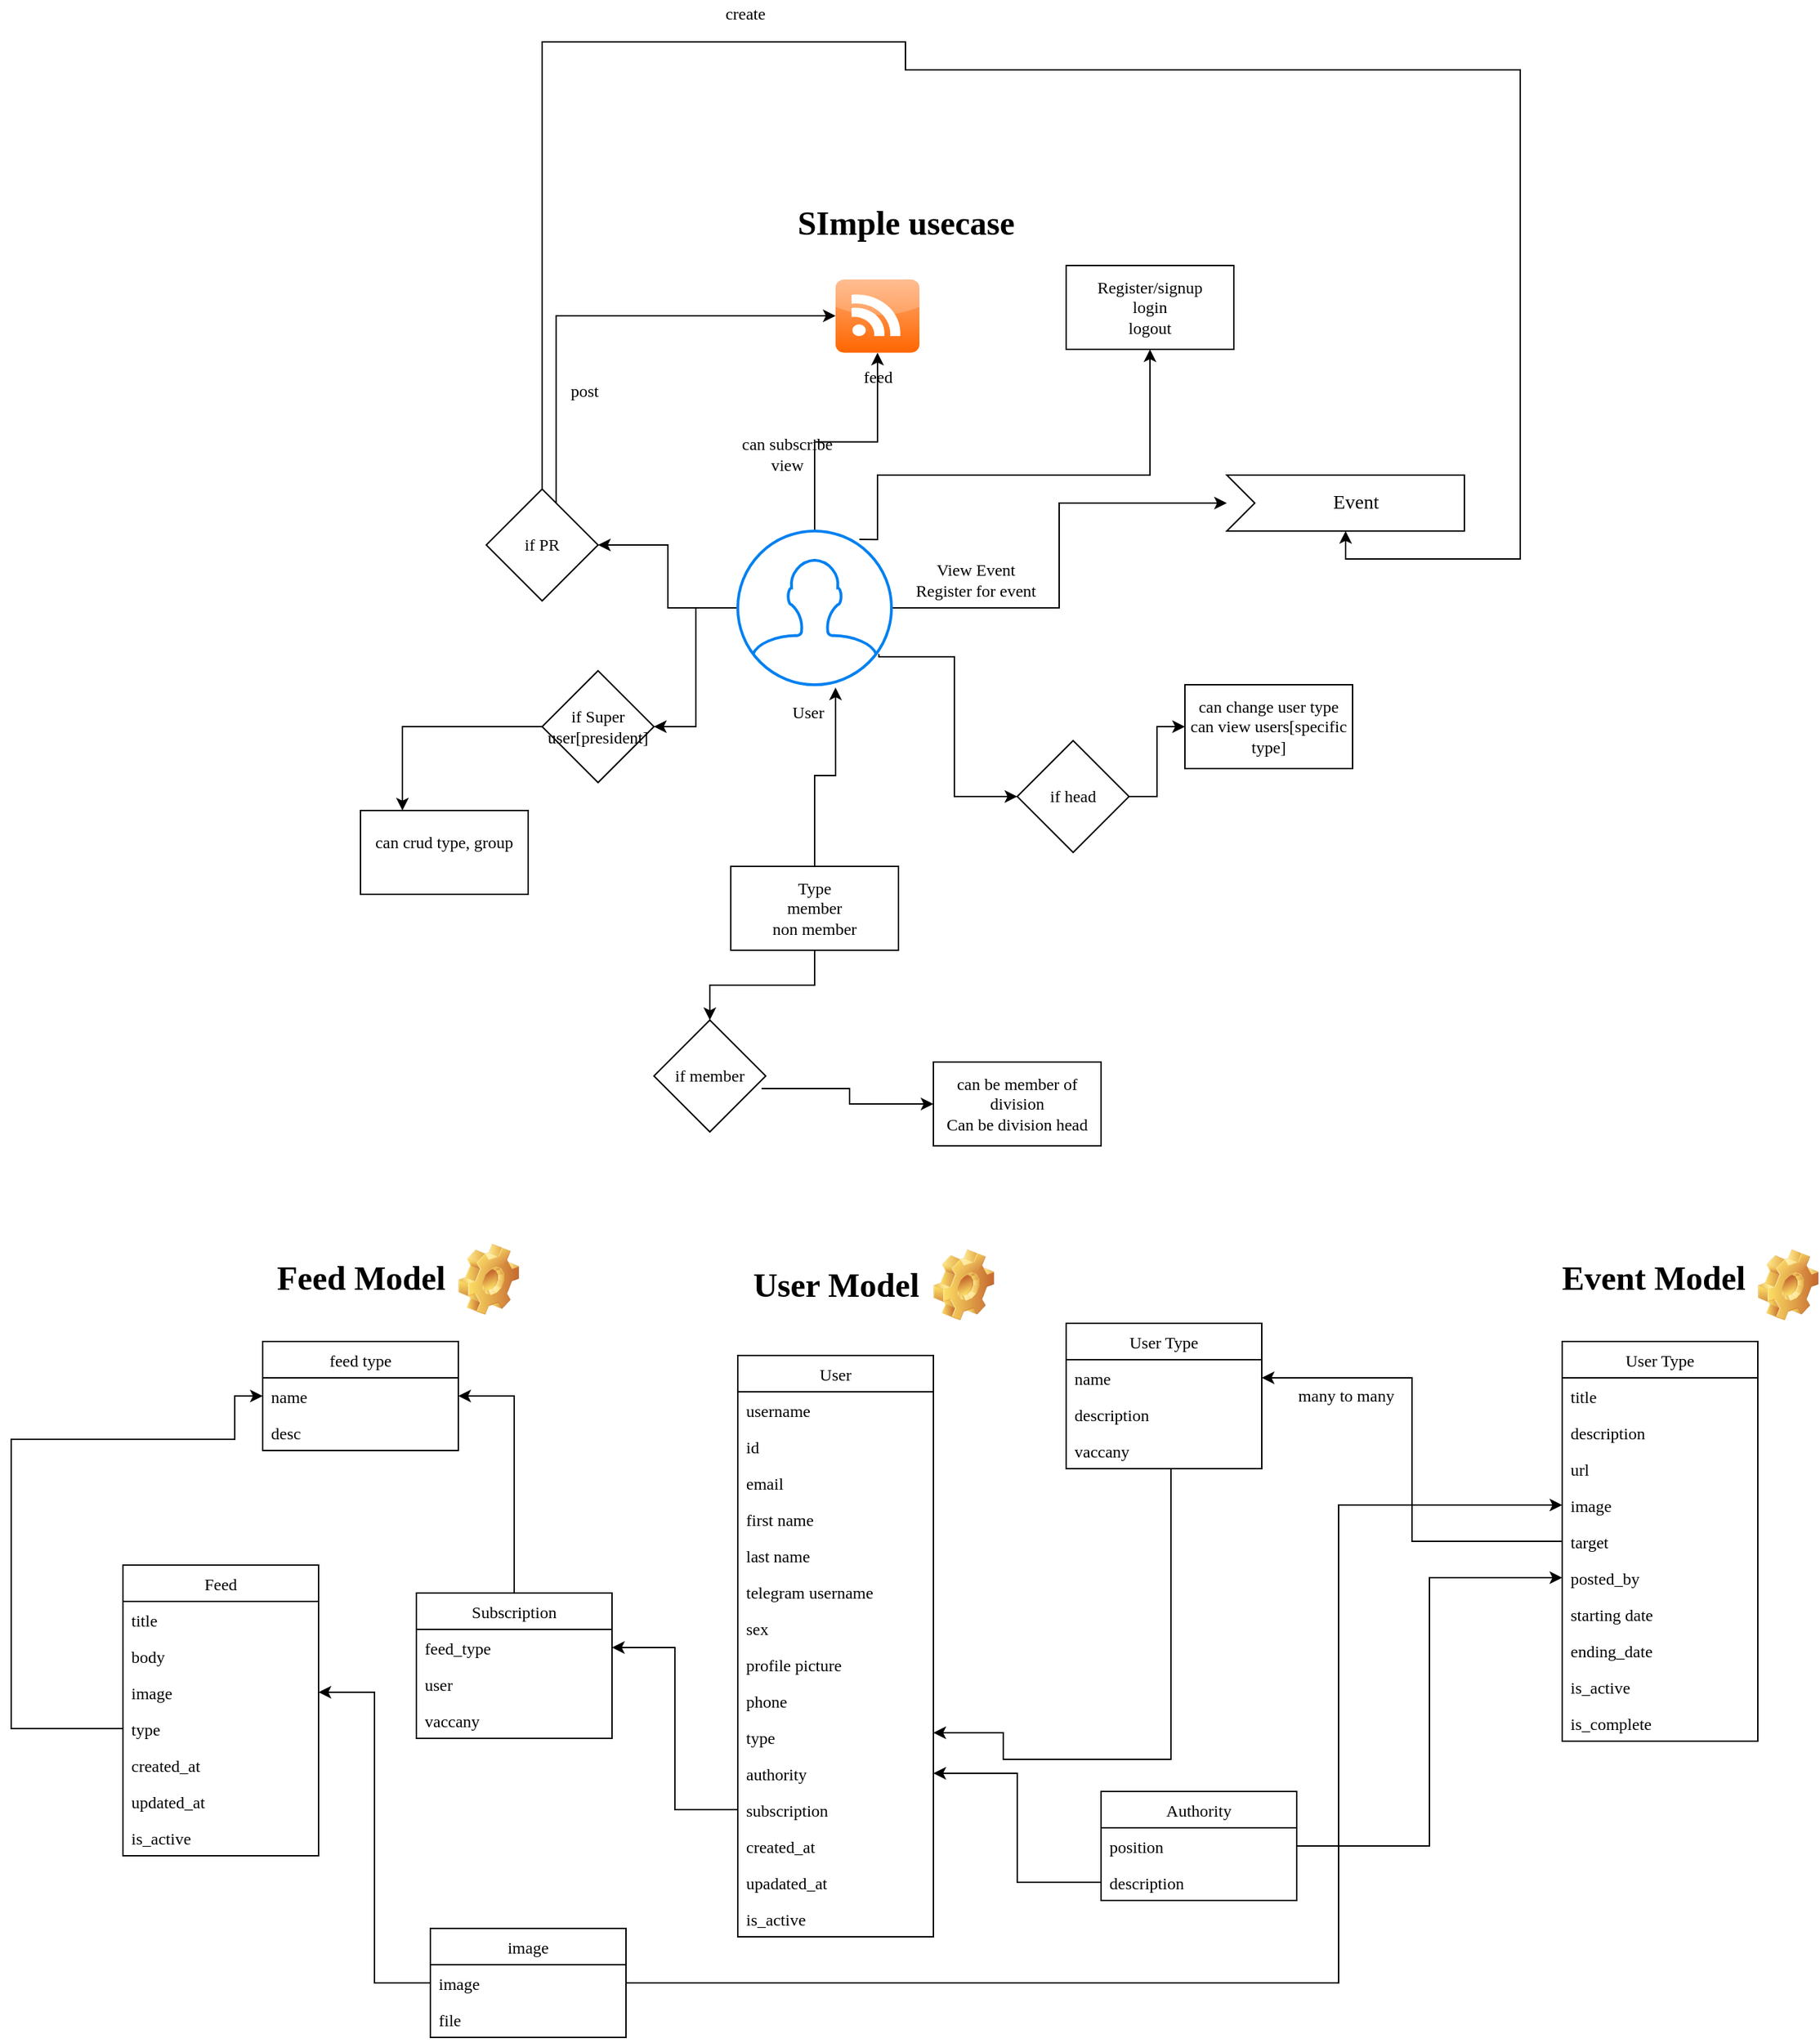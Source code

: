 <mxfile version="17.4.5" type="github">
  <diagram id="37qSxwbqytXXUZYhsqKF" name="Page-1">
    <mxGraphModel dx="1952" dy="1700" grid="1" gridSize="10" guides="1" tooltips="1" connect="1" arrows="1" fold="1" page="1" pageScale="1" pageWidth="850" pageHeight="1100" math="0" shadow="0">
      <root>
        <mxCell id="0" />
        <mxCell id="1" parent="0" />
        <mxCell id="gJkIxgqZncVY2Rm4iKjj-6" style="edgeStyle=orthogonalEdgeStyle;rounded=0;orthogonalLoop=1;jettySize=auto;html=1;fontFamily=Comic Sans MS;" edge="1" parent="1" source="gJkIxgqZncVY2Rm4iKjj-1" target="gJkIxgqZncVY2Rm4iKjj-5">
          <mxGeometry relative="1" as="geometry" />
        </mxCell>
        <mxCell id="gJkIxgqZncVY2Rm4iKjj-19" style="edgeStyle=orthogonalEdgeStyle;rounded=0;orthogonalLoop=1;jettySize=auto;html=1;fontFamily=Comic Sans MS;" edge="1" parent="1" source="gJkIxgqZncVY2Rm4iKjj-1" target="gJkIxgqZncVY2Rm4iKjj-17">
          <mxGeometry relative="1" as="geometry" />
        </mxCell>
        <mxCell id="gJkIxgqZncVY2Rm4iKjj-21" style="edgeStyle=orthogonalEdgeStyle;rounded=0;orthogonalLoop=1;jettySize=auto;html=1;fontFamily=Comic Sans MS;" edge="1" parent="1" source="gJkIxgqZncVY2Rm4iKjj-1" target="gJkIxgqZncVY2Rm4iKjj-22">
          <mxGeometry relative="1" as="geometry">
            <mxPoint x="80" y="140" as="targetPoint" />
          </mxGeometry>
        </mxCell>
        <mxCell id="gJkIxgqZncVY2Rm4iKjj-31" style="edgeStyle=orthogonalEdgeStyle;rounded=0;orthogonalLoop=1;jettySize=auto;html=1;exitX=0.791;exitY=0.055;exitDx=0;exitDy=0;exitPerimeter=0;fontFamily=Comic Sans MS;" edge="1" parent="1" source="gJkIxgqZncVY2Rm4iKjj-1" target="gJkIxgqZncVY2Rm4iKjj-30">
          <mxGeometry relative="1" as="geometry">
            <Array as="points">
              <mxPoint x="230" y="106" />
              <mxPoint x="230" y="60" />
              <mxPoint x="425" y="60" />
            </Array>
          </mxGeometry>
        </mxCell>
        <mxCell id="gJkIxgqZncVY2Rm4iKjj-34" style="edgeStyle=orthogonalEdgeStyle;rounded=0;orthogonalLoop=1;jettySize=auto;html=1;entryX=0;entryY=0.5;entryDx=0;entryDy=0;exitX=0.918;exitY=0.8;exitDx=0;exitDy=0;exitPerimeter=0;fontFamily=Comic Sans MS;" edge="1" parent="1" source="gJkIxgqZncVY2Rm4iKjj-1" target="gJkIxgqZncVY2Rm4iKjj-32">
          <mxGeometry relative="1" as="geometry">
            <Array as="points">
              <mxPoint x="231" y="190" />
              <mxPoint x="285" y="190" />
              <mxPoint x="285" y="290" />
            </Array>
          </mxGeometry>
        </mxCell>
        <mxCell id="gJkIxgqZncVY2Rm4iKjj-38" style="edgeStyle=orthogonalEdgeStyle;rounded=0;orthogonalLoop=1;jettySize=auto;html=1;entryX=1;entryY=0.5;entryDx=0;entryDy=0;fontFamily=Comic Sans MS;" edge="1" parent="1" source="gJkIxgqZncVY2Rm4iKjj-1" target="gJkIxgqZncVY2Rm4iKjj-37">
          <mxGeometry relative="1" as="geometry" />
        </mxCell>
        <mxCell id="gJkIxgqZncVY2Rm4iKjj-1" value="" style="html=1;verticalLabelPosition=bottom;align=center;labelBackgroundColor=#ffffff;verticalAlign=top;strokeWidth=2;strokeColor=#0080F0;shadow=0;dashed=0;shape=mxgraph.ios7.icons.user;fontFamily=Comic Sans MS;" vertex="1" parent="1">
          <mxGeometry x="130" y="100" width="110" height="110" as="geometry" />
        </mxCell>
        <mxCell id="gJkIxgqZncVY2Rm4iKjj-2" value="User" style="text;html=1;align=center;verticalAlign=middle;resizable=0;points=[];autosize=1;strokeColor=none;fillColor=none;fontFamily=Comic Sans MS;" vertex="1" parent="1">
          <mxGeometry x="160" y="220" width="40" height="20" as="geometry" />
        </mxCell>
        <mxCell id="gJkIxgqZncVY2Rm4iKjj-8" style="edgeStyle=orthogonalEdgeStyle;rounded=0;orthogonalLoop=1;jettySize=auto;html=1;entryX=0.636;entryY=1.018;entryDx=0;entryDy=0;entryPerimeter=0;fontFamily=Comic Sans MS;" edge="1" parent="1" source="gJkIxgqZncVY2Rm4iKjj-4" target="gJkIxgqZncVY2Rm4iKjj-1">
          <mxGeometry relative="1" as="geometry" />
        </mxCell>
        <mxCell id="gJkIxgqZncVY2Rm4iKjj-10" style="edgeStyle=orthogonalEdgeStyle;rounded=0;orthogonalLoop=1;jettySize=auto;html=1;fontFamily=Comic Sans MS;" edge="1" parent="1" source="gJkIxgqZncVY2Rm4iKjj-4" target="gJkIxgqZncVY2Rm4iKjj-9">
          <mxGeometry relative="1" as="geometry" />
        </mxCell>
        <mxCell id="gJkIxgqZncVY2Rm4iKjj-4" value="&lt;div&gt;Type&lt;/div&gt;&lt;div&gt;member&lt;/div&gt;&lt;div&gt;non member&lt;br&gt;&lt;/div&gt;" style="rounded=0;whiteSpace=wrap;html=1;fontFamily=Comic Sans MS;" vertex="1" parent="1">
          <mxGeometry x="125" y="340" width="120" height="60" as="geometry" />
        </mxCell>
        <mxCell id="gJkIxgqZncVY2Rm4iKjj-5" value="Event" style="html=1;shape=mxgraph.infographic.ribbonSimple;notch1=20;notch2=0;align=center;verticalAlign=middle;fontSize=14;fontStyle=0;fillColor=#FFFFFF;flipH=0;spacingRight=0;spacingLeft=14;fontFamily=Comic Sans MS;" vertex="1" parent="1">
          <mxGeometry x="480" y="60" width="170" height="40" as="geometry" />
        </mxCell>
        <mxCell id="gJkIxgqZncVY2Rm4iKjj-15" style="edgeStyle=orthogonalEdgeStyle;rounded=0;orthogonalLoop=1;jettySize=auto;html=1;exitX=0.963;exitY=0.613;exitDx=0;exitDy=0;exitPerimeter=0;fontFamily=Comic Sans MS;" edge="1" parent="1" source="gJkIxgqZncVY2Rm4iKjj-9" target="gJkIxgqZncVY2Rm4iKjj-13">
          <mxGeometry relative="1" as="geometry">
            <mxPoint x="260" y="490" as="sourcePoint" />
          </mxGeometry>
        </mxCell>
        <mxCell id="gJkIxgqZncVY2Rm4iKjj-9" value="if member" style="rhombus;whiteSpace=wrap;html=1;fontFamily=Comic Sans MS;" vertex="1" parent="1">
          <mxGeometry x="70" y="450" width="80" height="80" as="geometry" />
        </mxCell>
        <mxCell id="gJkIxgqZncVY2Rm4iKjj-13" value="&lt;div&gt;can be member of division&lt;/div&gt;&lt;div&gt;Can be division head&lt;br&gt;&lt;/div&gt;" style="rounded=0;whiteSpace=wrap;html=1;fontFamily=Comic Sans MS;" vertex="1" parent="1">
          <mxGeometry x="270" y="480" width="120" height="60" as="geometry" />
        </mxCell>
        <mxCell id="gJkIxgqZncVY2Rm4iKjj-14" value="&lt;div&gt;View Event&lt;/div&gt;&lt;div&gt;Register for event&lt;br&gt;&lt;/div&gt;" style="text;html=1;align=center;verticalAlign=middle;resizable=0;points=[];autosize=1;strokeColor=none;fillColor=none;fontFamily=Comic Sans MS;" vertex="1" parent="1">
          <mxGeometry x="240" y="120" width="120" height="30" as="geometry" />
        </mxCell>
        <mxCell id="gJkIxgqZncVY2Rm4iKjj-17" value="" style="dashed=0;outlineConnect=0;html=1;align=center;labelPosition=center;verticalLabelPosition=bottom;verticalAlign=top;shape=mxgraph.webicons.feed;fillColor=#FFAC75;gradientColor=#FF6600;fontFamily=Comic Sans MS;" vertex="1" parent="1">
          <mxGeometry x="200" y="-80" width="60" height="52.4" as="geometry" />
        </mxCell>
        <mxCell id="gJkIxgqZncVY2Rm4iKjj-18" value="feed" style="text;html=1;align=center;verticalAlign=middle;resizable=0;points=[];autosize=1;strokeColor=none;fillColor=none;fontFamily=Comic Sans MS;" vertex="1" parent="1">
          <mxGeometry x="210" y="-20" width="40" height="20" as="geometry" />
        </mxCell>
        <mxCell id="gJkIxgqZncVY2Rm4iKjj-20" value="&lt;div&gt;can subscribe&lt;/div&gt;&lt;div&gt;view&lt;br&gt;&lt;/div&gt;" style="text;html=1;align=center;verticalAlign=middle;resizable=0;points=[];autosize=1;strokeColor=none;fillColor=none;rotation=0;fontFamily=Comic Sans MS;" vertex="1" parent="1">
          <mxGeometry x="120" y="30" width="90" height="30" as="geometry" />
        </mxCell>
        <mxCell id="gJkIxgqZncVY2Rm4iKjj-23" style="edgeStyle=orthogonalEdgeStyle;rounded=0;orthogonalLoop=1;jettySize=auto;html=1;fontFamily=Comic Sans MS;" edge="1" parent="1" source="gJkIxgqZncVY2Rm4iKjj-22" target="gJkIxgqZncVY2Rm4iKjj-17">
          <mxGeometry relative="1" as="geometry">
            <Array as="points">
              <mxPoint y="-54" />
            </Array>
          </mxGeometry>
        </mxCell>
        <mxCell id="gJkIxgqZncVY2Rm4iKjj-141" style="edgeStyle=orthogonalEdgeStyle;rounded=0;orthogonalLoop=1;jettySize=auto;html=1;entryX=0;entryY=0;entryDx=85;entryDy=40;entryPerimeter=0;fontFamily=Comic Sans MS;" edge="1" parent="1" source="gJkIxgqZncVY2Rm4iKjj-22" target="gJkIxgqZncVY2Rm4iKjj-5">
          <mxGeometry relative="1" as="geometry">
            <Array as="points">
              <mxPoint x="-10" y="-250" />
              <mxPoint x="250" y="-250" />
              <mxPoint x="250" y="-230" />
              <mxPoint x="690" y="-230" />
              <mxPoint x="690" y="120" />
              <mxPoint x="565" y="120" />
            </Array>
          </mxGeometry>
        </mxCell>
        <mxCell id="gJkIxgqZncVY2Rm4iKjj-22" value="if PR" style="rhombus;whiteSpace=wrap;html=1;fontFamily=Comic Sans MS;" vertex="1" parent="1">
          <mxGeometry x="-50" y="70" width="80" height="80" as="geometry" />
        </mxCell>
        <mxCell id="gJkIxgqZncVY2Rm4iKjj-24" value="post " style="text;html=1;align=center;verticalAlign=middle;resizable=0;points=[];autosize=1;strokeColor=none;fillColor=none;fontFamily=Comic Sans MS;" vertex="1" parent="1">
          <mxGeometry y="-10" width="40" height="20" as="geometry" />
        </mxCell>
        <mxCell id="gJkIxgqZncVY2Rm4iKjj-25" value="&lt;h1&gt;&lt;font&gt;SImple usecase&lt;/font&gt;&lt;/h1&gt;" style="text;html=1;align=center;verticalAlign=middle;resizable=0;points=[];autosize=1;strokeColor=none;fillColor=none;fontFamily=Comic Sans MS;" vertex="1" parent="1">
          <mxGeometry x="150" y="-145" width="200" height="50" as="geometry" />
        </mxCell>
        <mxCell id="gJkIxgqZncVY2Rm4iKjj-30" value="&lt;div&gt;Register/signup&lt;/div&gt;&lt;div&gt;login &lt;br&gt;&lt;/div&gt;&lt;div&gt;logout&lt;br&gt;&lt;/div&gt;" style="rounded=0;whiteSpace=wrap;html=1;fontFamily=Comic Sans MS;" vertex="1" parent="1">
          <mxGeometry x="365" y="-90" width="120" height="60" as="geometry" />
        </mxCell>
        <mxCell id="gJkIxgqZncVY2Rm4iKjj-36" style="edgeStyle=orthogonalEdgeStyle;rounded=0;orthogonalLoop=1;jettySize=auto;html=1;entryX=0;entryY=0.5;entryDx=0;entryDy=0;fontFamily=Comic Sans MS;" edge="1" parent="1" source="gJkIxgqZncVY2Rm4iKjj-32" target="gJkIxgqZncVY2Rm4iKjj-35">
          <mxGeometry relative="1" as="geometry" />
        </mxCell>
        <mxCell id="gJkIxgqZncVY2Rm4iKjj-32" value="if head" style="rhombus;whiteSpace=wrap;html=1;fontFamily=Comic Sans MS;" vertex="1" parent="1">
          <mxGeometry x="330" y="250" width="80" height="80" as="geometry" />
        </mxCell>
        <mxCell id="gJkIxgqZncVY2Rm4iKjj-35" value="&lt;div&gt;can change user type&lt;/div&gt;&lt;div&gt;can view users[specific type]&lt;br&gt;&lt;/div&gt;" style="rounded=0;whiteSpace=wrap;html=1;fontFamily=Comic Sans MS;" vertex="1" parent="1">
          <mxGeometry x="450" y="210" width="120" height="60" as="geometry" />
        </mxCell>
        <mxCell id="gJkIxgqZncVY2Rm4iKjj-40" style="edgeStyle=orthogonalEdgeStyle;rounded=0;orthogonalLoop=1;jettySize=auto;html=1;entryX=0.25;entryY=0;entryDx=0;entryDy=0;fontFamily=Comic Sans MS;" edge="1" parent="1" source="gJkIxgqZncVY2Rm4iKjj-37" target="gJkIxgqZncVY2Rm4iKjj-39">
          <mxGeometry relative="1" as="geometry" />
        </mxCell>
        <mxCell id="gJkIxgqZncVY2Rm4iKjj-37" value="if Super user[president]" style="rhombus;whiteSpace=wrap;html=1;fontFamily=Comic Sans MS;" vertex="1" parent="1">
          <mxGeometry x="-10" y="200" width="80" height="80" as="geometry" />
        </mxCell>
        <mxCell id="gJkIxgqZncVY2Rm4iKjj-39" value="&lt;div&gt;can crud type, group&lt;br&gt;&lt;/div&gt;&lt;div&gt;&lt;br&gt;&lt;/div&gt;" style="rounded=0;whiteSpace=wrap;html=1;fontFamily=Comic Sans MS;" vertex="1" parent="1">
          <mxGeometry x="-140" y="300" width="120" height="60" as="geometry" />
        </mxCell>
        <mxCell id="gJkIxgqZncVY2Rm4iKjj-41" value="&lt;h1&gt;User Model&lt;/h1&gt;" style="text;html=1;align=center;verticalAlign=middle;resizable=0;points=[];autosize=1;strokeColor=none;fillColor=none;fontFamily=Comic Sans MS;" vertex="1" parent="1">
          <mxGeometry x="125" y="615" width="150" height="50" as="geometry" />
        </mxCell>
        <mxCell id="gJkIxgqZncVY2Rm4iKjj-44" value="User" style="swimlane;fontStyle=0;childLayout=stackLayout;horizontal=1;startSize=26;fillColor=none;horizontalStack=0;resizeParent=1;resizeParentMax=0;resizeLast=0;collapsible=1;marginBottom=0;fontFamily=Comic Sans MS;" vertex="1" parent="1">
          <mxGeometry x="130" y="690" width="140" height="416" as="geometry" />
        </mxCell>
        <mxCell id="gJkIxgqZncVY2Rm4iKjj-45" value="username" style="text;strokeColor=none;fillColor=none;align=left;verticalAlign=top;spacingLeft=4;spacingRight=4;overflow=hidden;rotatable=0;points=[[0,0.5],[1,0.5]];portConstraint=eastwest;fontFamily=Comic Sans MS;" vertex="1" parent="gJkIxgqZncVY2Rm4iKjj-44">
          <mxGeometry y="26" width="140" height="26" as="geometry" />
        </mxCell>
        <mxCell id="gJkIxgqZncVY2Rm4iKjj-46" value="id" style="text;strokeColor=none;fillColor=none;align=left;verticalAlign=top;spacingLeft=4;spacingRight=4;overflow=hidden;rotatable=0;points=[[0,0.5],[1,0.5]];portConstraint=eastwest;fontFamily=Comic Sans MS;" vertex="1" parent="gJkIxgqZncVY2Rm4iKjj-44">
          <mxGeometry y="52" width="140" height="26" as="geometry" />
        </mxCell>
        <mxCell id="gJkIxgqZncVY2Rm4iKjj-47" value="email" style="text;strokeColor=none;fillColor=none;align=left;verticalAlign=top;spacingLeft=4;spacingRight=4;overflow=hidden;rotatable=0;points=[[0,0.5],[1,0.5]];portConstraint=eastwest;fontFamily=Comic Sans MS;" vertex="1" parent="gJkIxgqZncVY2Rm4iKjj-44">
          <mxGeometry y="78" width="140" height="26" as="geometry" />
        </mxCell>
        <mxCell id="gJkIxgqZncVY2Rm4iKjj-49" value="first name" style="text;strokeColor=none;fillColor=none;align=left;verticalAlign=top;spacingLeft=4;spacingRight=4;overflow=hidden;rotatable=0;points=[[0,0.5],[1,0.5]];portConstraint=eastwest;fontFamily=Comic Sans MS;" vertex="1" parent="gJkIxgqZncVY2Rm4iKjj-44">
          <mxGeometry y="104" width="140" height="26" as="geometry" />
        </mxCell>
        <mxCell id="gJkIxgqZncVY2Rm4iKjj-50" value="last name" style="text;strokeColor=none;fillColor=none;align=left;verticalAlign=top;spacingLeft=4;spacingRight=4;overflow=hidden;rotatable=0;points=[[0,0.5],[1,0.5]];portConstraint=eastwest;fontFamily=Comic Sans MS;" vertex="1" parent="gJkIxgqZncVY2Rm4iKjj-44">
          <mxGeometry y="130" width="140" height="26" as="geometry" />
        </mxCell>
        <mxCell id="gJkIxgqZncVY2Rm4iKjj-51" value="telegram username" style="text;strokeColor=none;fillColor=none;align=left;verticalAlign=top;spacingLeft=4;spacingRight=4;overflow=hidden;rotatable=0;points=[[0,0.5],[1,0.5]];portConstraint=eastwest;fontFamily=Comic Sans MS;" vertex="1" parent="gJkIxgqZncVY2Rm4iKjj-44">
          <mxGeometry y="156" width="140" height="26" as="geometry" />
        </mxCell>
        <mxCell id="gJkIxgqZncVY2Rm4iKjj-52" value="sex" style="text;strokeColor=none;fillColor=none;align=left;verticalAlign=top;spacingLeft=4;spacingRight=4;overflow=hidden;rotatable=0;points=[[0,0.5],[1,0.5]];portConstraint=eastwest;fontFamily=Comic Sans MS;" vertex="1" parent="gJkIxgqZncVY2Rm4iKjj-44">
          <mxGeometry y="182" width="140" height="26" as="geometry" />
        </mxCell>
        <mxCell id="gJkIxgqZncVY2Rm4iKjj-53" value="profile picture" style="text;strokeColor=none;fillColor=none;align=left;verticalAlign=top;spacingLeft=4;spacingRight=4;overflow=hidden;rotatable=0;points=[[0,0.5],[1,0.5]];portConstraint=eastwest;fontFamily=Comic Sans MS;" vertex="1" parent="gJkIxgqZncVY2Rm4iKjj-44">
          <mxGeometry y="208" width="140" height="26" as="geometry" />
        </mxCell>
        <mxCell id="gJkIxgqZncVY2Rm4iKjj-54" value="phone" style="text;strokeColor=none;fillColor=none;align=left;verticalAlign=top;spacingLeft=4;spacingRight=4;overflow=hidden;rotatable=0;points=[[0,0.5],[1,0.5]];portConstraint=eastwest;fontFamily=Comic Sans MS;" vertex="1" parent="gJkIxgqZncVY2Rm4iKjj-44">
          <mxGeometry y="234" width="140" height="26" as="geometry" />
        </mxCell>
        <mxCell id="gJkIxgqZncVY2Rm4iKjj-55" value="type" style="text;strokeColor=none;fillColor=none;align=left;verticalAlign=top;spacingLeft=4;spacingRight=4;overflow=hidden;rotatable=0;points=[[0,0.5],[1,0.5]];portConstraint=eastwest;fontFamily=Comic Sans MS;" vertex="1" parent="gJkIxgqZncVY2Rm4iKjj-44">
          <mxGeometry y="260" width="140" height="26" as="geometry" />
        </mxCell>
        <mxCell id="gJkIxgqZncVY2Rm4iKjj-56" value="authority" style="text;strokeColor=none;fillColor=none;align=left;verticalAlign=top;spacingLeft=4;spacingRight=4;overflow=hidden;rotatable=0;points=[[0,0.5],[1,0.5]];portConstraint=eastwest;fontFamily=Comic Sans MS;" vertex="1" parent="gJkIxgqZncVY2Rm4iKjj-44">
          <mxGeometry y="286" width="140" height="26" as="geometry" />
        </mxCell>
        <mxCell id="gJkIxgqZncVY2Rm4iKjj-61" value="subscription " style="text;strokeColor=none;fillColor=none;align=left;verticalAlign=top;spacingLeft=4;spacingRight=4;overflow=hidden;rotatable=0;points=[[0,0.5],[1,0.5]];portConstraint=eastwest;fontFamily=Comic Sans MS;" vertex="1" parent="gJkIxgqZncVY2Rm4iKjj-44">
          <mxGeometry y="312" width="140" height="26" as="geometry" />
        </mxCell>
        <mxCell id="gJkIxgqZncVY2Rm4iKjj-57" value="created_at" style="text;strokeColor=none;fillColor=none;align=left;verticalAlign=top;spacingLeft=4;spacingRight=4;overflow=hidden;rotatable=0;points=[[0,0.5],[1,0.5]];portConstraint=eastwest;fontFamily=Comic Sans MS;" vertex="1" parent="gJkIxgqZncVY2Rm4iKjj-44">
          <mxGeometry y="338" width="140" height="26" as="geometry" />
        </mxCell>
        <mxCell id="gJkIxgqZncVY2Rm4iKjj-62" value="upadated_at" style="text;strokeColor=none;fillColor=none;align=left;verticalAlign=top;spacingLeft=4;spacingRight=4;overflow=hidden;rotatable=0;points=[[0,0.5],[1,0.5]];portConstraint=eastwest;fontFamily=Comic Sans MS;" vertex="1" parent="gJkIxgqZncVY2Rm4iKjj-44">
          <mxGeometry y="364" width="140" height="26" as="geometry" />
        </mxCell>
        <mxCell id="gJkIxgqZncVY2Rm4iKjj-63" value="is_active" style="text;strokeColor=none;fillColor=none;align=left;verticalAlign=top;spacingLeft=4;spacingRight=4;overflow=hidden;rotatable=0;points=[[0,0.5],[1,0.5]];portConstraint=eastwest;fontFamily=Comic Sans MS;" vertex="1" parent="gJkIxgqZncVY2Rm4iKjj-44">
          <mxGeometry y="390" width="140" height="26" as="geometry" />
        </mxCell>
        <mxCell id="gJkIxgqZncVY2Rm4iKjj-65" value="Authority" style="swimlane;fontStyle=0;childLayout=stackLayout;horizontal=1;startSize=26;fillColor=none;horizontalStack=0;resizeParent=1;resizeParentMax=0;resizeLast=0;collapsible=1;marginBottom=0;fontFamily=Comic Sans MS;" vertex="1" parent="1">
          <mxGeometry x="390" y="1002" width="140" height="78" as="geometry" />
        </mxCell>
        <mxCell id="gJkIxgqZncVY2Rm4iKjj-66" value="position" style="text;strokeColor=none;fillColor=none;align=left;verticalAlign=top;spacingLeft=4;spacingRight=4;overflow=hidden;rotatable=0;points=[[0,0.5],[1,0.5]];portConstraint=eastwest;fontFamily=Comic Sans MS;" vertex="1" parent="gJkIxgqZncVY2Rm4iKjj-65">
          <mxGeometry y="26" width="140" height="26" as="geometry" />
        </mxCell>
        <mxCell id="gJkIxgqZncVY2Rm4iKjj-67" value="description" style="text;strokeColor=none;fillColor=none;align=left;verticalAlign=top;spacingLeft=4;spacingRight=4;overflow=hidden;rotatable=0;points=[[0,0.5],[1,0.5]];portConstraint=eastwest;fontFamily=Comic Sans MS;" vertex="1" parent="gJkIxgqZncVY2Rm4iKjj-65">
          <mxGeometry y="52" width="140" height="26" as="geometry" />
        </mxCell>
        <mxCell id="gJkIxgqZncVY2Rm4iKjj-69" value="User Type" style="swimlane;fontStyle=0;childLayout=stackLayout;horizontal=1;startSize=26;fillColor=none;horizontalStack=0;resizeParent=1;resizeParentMax=0;resizeLast=0;collapsible=1;marginBottom=0;fontFamily=Comic Sans MS;" vertex="1" parent="1">
          <mxGeometry x="365" y="667" width="140" height="104" as="geometry" />
        </mxCell>
        <mxCell id="gJkIxgqZncVY2Rm4iKjj-70" value="name" style="text;strokeColor=none;fillColor=none;align=left;verticalAlign=top;spacingLeft=4;spacingRight=4;overflow=hidden;rotatable=0;points=[[0,0.5],[1,0.5]];portConstraint=eastwest;fontFamily=Comic Sans MS;" vertex="1" parent="gJkIxgqZncVY2Rm4iKjj-69">
          <mxGeometry y="26" width="140" height="26" as="geometry" />
        </mxCell>
        <mxCell id="gJkIxgqZncVY2Rm4iKjj-71" value="description" style="text;strokeColor=none;fillColor=none;align=left;verticalAlign=top;spacingLeft=4;spacingRight=4;overflow=hidden;rotatable=0;points=[[0,0.5],[1,0.5]];portConstraint=eastwest;fontFamily=Comic Sans MS;" vertex="1" parent="gJkIxgqZncVY2Rm4iKjj-69">
          <mxGeometry y="52" width="140" height="26" as="geometry" />
        </mxCell>
        <mxCell id="gJkIxgqZncVY2Rm4iKjj-76" value="vaccany" style="text;strokeColor=none;fillColor=none;align=left;verticalAlign=top;spacingLeft=4;spacingRight=4;overflow=hidden;rotatable=0;points=[[0,0.5],[1,0.5]];portConstraint=eastwest;fontFamily=Comic Sans MS;" vertex="1" parent="gJkIxgqZncVY2Rm4iKjj-69">
          <mxGeometry y="78" width="140" height="26" as="geometry" />
        </mxCell>
        <mxCell id="gJkIxgqZncVY2Rm4iKjj-74" style="edgeStyle=orthogonalEdgeStyle;rounded=0;orthogonalLoop=1;jettySize=auto;html=1;fontFamily=Comic Sans MS;exitX=0.5;exitY=1;exitDx=0;exitDy=0;" edge="1" parent="1" source="gJkIxgqZncVY2Rm4iKjj-69">
          <mxGeometry relative="1" as="geometry">
            <mxPoint x="460" y="820" as="sourcePoint" />
            <mxPoint x="270" y="960" as="targetPoint" />
            <Array as="points">
              <mxPoint x="440" y="771" />
              <mxPoint x="440" y="979" />
              <mxPoint x="320" y="979" />
              <mxPoint x="320" y="960" />
            </Array>
          </mxGeometry>
        </mxCell>
        <mxCell id="gJkIxgqZncVY2Rm4iKjj-78" style="edgeStyle=orthogonalEdgeStyle;rounded=0;orthogonalLoop=1;jettySize=auto;html=1;entryX=1;entryY=0.5;entryDx=0;entryDy=0;fontFamily=Comic Sans MS;" edge="1" parent="1" source="gJkIxgqZncVY2Rm4iKjj-67" target="gJkIxgqZncVY2Rm4iKjj-56">
          <mxGeometry relative="1" as="geometry" />
        </mxCell>
        <mxCell id="gJkIxgqZncVY2Rm4iKjj-110" style="edgeStyle=orthogonalEdgeStyle;rounded=0;orthogonalLoop=1;jettySize=auto;html=1;entryX=1;entryY=0.5;entryDx=0;entryDy=0;fontFamily=Comic Sans MS;" edge="1" parent="1" source="gJkIxgqZncVY2Rm4iKjj-82" target="gJkIxgqZncVY2Rm4iKjj-99">
          <mxGeometry relative="1" as="geometry" />
        </mxCell>
        <mxCell id="gJkIxgqZncVY2Rm4iKjj-82" value="Subscription" style="swimlane;fontStyle=0;childLayout=stackLayout;horizontal=1;startSize=26;fillColor=none;horizontalStack=0;resizeParent=1;resizeParentMax=0;resizeLast=0;collapsible=1;marginBottom=0;fontFamily=Comic Sans MS;" vertex="1" parent="1">
          <mxGeometry x="-100" y="860" width="140" height="104" as="geometry" />
        </mxCell>
        <mxCell id="gJkIxgqZncVY2Rm4iKjj-83" value="feed_type" style="text;strokeColor=none;fillColor=none;align=left;verticalAlign=top;spacingLeft=4;spacingRight=4;overflow=hidden;rotatable=0;points=[[0,0.5],[1,0.5]];portConstraint=eastwest;fontFamily=Comic Sans MS;" vertex="1" parent="gJkIxgqZncVY2Rm4iKjj-82">
          <mxGeometry y="26" width="140" height="26" as="geometry" />
        </mxCell>
        <mxCell id="gJkIxgqZncVY2Rm4iKjj-84" value="user" style="text;strokeColor=none;fillColor=none;align=left;verticalAlign=top;spacingLeft=4;spacingRight=4;overflow=hidden;rotatable=0;points=[[0,0.5],[1,0.5]];portConstraint=eastwest;fontFamily=Comic Sans MS;" vertex="1" parent="gJkIxgqZncVY2Rm4iKjj-82">
          <mxGeometry y="52" width="140" height="26" as="geometry" />
        </mxCell>
        <mxCell id="gJkIxgqZncVY2Rm4iKjj-85" value="vaccany" style="text;strokeColor=none;fillColor=none;align=left;verticalAlign=top;spacingLeft=4;spacingRight=4;overflow=hidden;rotatable=0;points=[[0,0.5],[1,0.5]];portConstraint=eastwest;fontFamily=Comic Sans MS;" vertex="1" parent="gJkIxgqZncVY2Rm4iKjj-82">
          <mxGeometry y="78" width="140" height="26" as="geometry" />
        </mxCell>
        <mxCell id="gJkIxgqZncVY2Rm4iKjj-86" value="Feed" style="swimlane;fontStyle=0;childLayout=stackLayout;horizontal=1;startSize=26;fillColor=none;horizontalStack=0;resizeParent=1;resizeParentMax=0;resizeLast=0;collapsible=1;marginBottom=0;fontFamily=Comic Sans MS;" vertex="1" parent="1">
          <mxGeometry x="-310" y="840" width="140" height="208" as="geometry" />
        </mxCell>
        <mxCell id="gJkIxgqZncVY2Rm4iKjj-87" value="title" style="text;strokeColor=none;fillColor=none;align=left;verticalAlign=top;spacingLeft=4;spacingRight=4;overflow=hidden;rotatable=0;points=[[0,0.5],[1,0.5]];portConstraint=eastwest;fontFamily=Comic Sans MS;" vertex="1" parent="gJkIxgqZncVY2Rm4iKjj-86">
          <mxGeometry y="26" width="140" height="26" as="geometry" />
        </mxCell>
        <mxCell id="gJkIxgqZncVY2Rm4iKjj-88" value="body" style="text;strokeColor=none;fillColor=none;align=left;verticalAlign=top;spacingLeft=4;spacingRight=4;overflow=hidden;rotatable=0;points=[[0,0.5],[1,0.5]];portConstraint=eastwest;fontFamily=Comic Sans MS;" vertex="1" parent="gJkIxgqZncVY2Rm4iKjj-86">
          <mxGeometry y="52" width="140" height="26" as="geometry" />
        </mxCell>
        <mxCell id="gJkIxgqZncVY2Rm4iKjj-89" value="image" style="text;strokeColor=none;fillColor=none;align=left;verticalAlign=top;spacingLeft=4;spacingRight=4;overflow=hidden;rotatable=0;points=[[0,0.5],[1,0.5]];portConstraint=eastwest;fontFamily=Comic Sans MS;" vertex="1" parent="gJkIxgqZncVY2Rm4iKjj-86">
          <mxGeometry y="78" width="140" height="26" as="geometry" />
        </mxCell>
        <mxCell id="gJkIxgqZncVY2Rm4iKjj-91" value="type" style="text;strokeColor=none;fillColor=none;align=left;verticalAlign=top;spacingLeft=4;spacingRight=4;overflow=hidden;rotatable=0;points=[[0,0.5],[1,0.5]];portConstraint=eastwest;fontFamily=Comic Sans MS;" vertex="1" parent="gJkIxgqZncVY2Rm4iKjj-86">
          <mxGeometry y="104" width="140" height="26" as="geometry" />
        </mxCell>
        <mxCell id="gJkIxgqZncVY2Rm4iKjj-92" value="created_at" style="text;strokeColor=none;fillColor=none;align=left;verticalAlign=top;spacingLeft=4;spacingRight=4;overflow=hidden;rotatable=0;points=[[0,0.5],[1,0.5]];portConstraint=eastwest;fontFamily=Comic Sans MS;" vertex="1" parent="gJkIxgqZncVY2Rm4iKjj-86">
          <mxGeometry y="130" width="140" height="26" as="geometry" />
        </mxCell>
        <mxCell id="gJkIxgqZncVY2Rm4iKjj-93" value="updated_at" style="text;strokeColor=none;fillColor=none;align=left;verticalAlign=top;spacingLeft=4;spacingRight=4;overflow=hidden;rotatable=0;points=[[0,0.5],[1,0.5]];portConstraint=eastwest;fontFamily=Comic Sans MS;" vertex="1" parent="gJkIxgqZncVY2Rm4iKjj-86">
          <mxGeometry y="156" width="140" height="26" as="geometry" />
        </mxCell>
        <mxCell id="gJkIxgqZncVY2Rm4iKjj-94" value="is_active" style="text;strokeColor=none;fillColor=none;align=left;verticalAlign=top;spacingLeft=4;spacingRight=4;overflow=hidden;rotatable=0;points=[[0,0.5],[1,0.5]];portConstraint=eastwest;fontFamily=Comic Sans MS;" vertex="1" parent="gJkIxgqZncVY2Rm4iKjj-86">
          <mxGeometry y="182" width="140" height="26" as="geometry" />
        </mxCell>
        <mxCell id="gJkIxgqZncVY2Rm4iKjj-98" value="feed type" style="swimlane;fontStyle=0;childLayout=stackLayout;horizontal=1;startSize=26;fillColor=none;horizontalStack=0;resizeParent=1;resizeParentMax=0;resizeLast=0;collapsible=1;marginBottom=0;fontFamily=Comic Sans MS;" vertex="1" parent="1">
          <mxGeometry x="-210" y="680" width="140" height="78" as="geometry" />
        </mxCell>
        <mxCell id="gJkIxgqZncVY2Rm4iKjj-99" value="name" style="text;strokeColor=none;fillColor=none;align=left;verticalAlign=top;spacingLeft=4;spacingRight=4;overflow=hidden;rotatable=0;points=[[0,0.5],[1,0.5]];portConstraint=eastwest;fontFamily=Comic Sans MS;" vertex="1" parent="gJkIxgqZncVY2Rm4iKjj-98">
          <mxGeometry y="26" width="140" height="26" as="geometry" />
        </mxCell>
        <mxCell id="gJkIxgqZncVY2Rm4iKjj-100" value="desc" style="text;strokeColor=none;fillColor=none;align=left;verticalAlign=top;spacingLeft=4;spacingRight=4;overflow=hidden;rotatable=0;points=[[0,0.5],[1,0.5]];portConstraint=eastwest;fontFamily=Comic Sans MS;" vertex="1" parent="gJkIxgqZncVY2Rm4iKjj-98">
          <mxGeometry y="52" width="140" height="26" as="geometry" />
        </mxCell>
        <mxCell id="gJkIxgqZncVY2Rm4iKjj-107" style="edgeStyle=orthogonalEdgeStyle;rounded=0;orthogonalLoop=1;jettySize=auto;html=1;entryX=1;entryY=0.5;entryDx=0;entryDy=0;fontFamily=Comic Sans MS;" edge="1" parent="1" source="gJkIxgqZncVY2Rm4iKjj-61" target="gJkIxgqZncVY2Rm4iKjj-83">
          <mxGeometry relative="1" as="geometry" />
        </mxCell>
        <mxCell id="gJkIxgqZncVY2Rm4iKjj-112" style="edgeStyle=orthogonalEdgeStyle;rounded=0;orthogonalLoop=1;jettySize=auto;html=1;entryX=0;entryY=0.5;entryDx=0;entryDy=0;fontFamily=Comic Sans MS;" edge="1" parent="1" source="gJkIxgqZncVY2Rm4iKjj-91" target="gJkIxgqZncVY2Rm4iKjj-99">
          <mxGeometry relative="1" as="geometry">
            <Array as="points">
              <mxPoint x="-390" y="957" />
              <mxPoint x="-390" y="750" />
              <mxPoint x="-230" y="750" />
              <mxPoint x="-230" y="719" />
            </Array>
          </mxGeometry>
        </mxCell>
        <mxCell id="gJkIxgqZncVY2Rm4iKjj-113" value="&lt;h1&gt;Feed Model&lt;br&gt;&lt;/h1&gt;" style="text;html=1;align=center;verticalAlign=middle;resizable=0;points=[];autosize=1;strokeColor=none;fillColor=none;fontFamily=Comic Sans MS;" vertex="1" parent="1">
          <mxGeometry x="-215" y="610" width="150" height="50" as="geometry" />
        </mxCell>
        <mxCell id="gJkIxgqZncVY2Rm4iKjj-114" value="User Type" style="swimlane;fontStyle=0;childLayout=stackLayout;horizontal=1;startSize=26;fillColor=none;horizontalStack=0;resizeParent=1;resizeParentMax=0;resizeLast=0;collapsible=1;marginBottom=0;fontFamily=Comic Sans MS;" vertex="1" parent="1">
          <mxGeometry x="720" y="680" width="140" height="286" as="geometry" />
        </mxCell>
        <mxCell id="gJkIxgqZncVY2Rm4iKjj-115" value="title" style="text;strokeColor=none;fillColor=none;align=left;verticalAlign=top;spacingLeft=4;spacingRight=4;overflow=hidden;rotatable=0;points=[[0,0.5],[1,0.5]];portConstraint=eastwest;fontFamily=Comic Sans MS;" vertex="1" parent="gJkIxgqZncVY2Rm4iKjj-114">
          <mxGeometry y="26" width="140" height="26" as="geometry" />
        </mxCell>
        <mxCell id="gJkIxgqZncVY2Rm4iKjj-116" value="description" style="text;strokeColor=none;fillColor=none;align=left;verticalAlign=top;spacingLeft=4;spacingRight=4;overflow=hidden;rotatable=0;points=[[0,0.5],[1,0.5]];portConstraint=eastwest;fontFamily=Comic Sans MS;" vertex="1" parent="gJkIxgqZncVY2Rm4iKjj-114">
          <mxGeometry y="52" width="140" height="26" as="geometry" />
        </mxCell>
        <mxCell id="gJkIxgqZncVY2Rm4iKjj-146" value="url" style="text;strokeColor=none;fillColor=none;align=left;verticalAlign=top;spacingLeft=4;spacingRight=4;overflow=hidden;rotatable=0;points=[[0,0.5],[1,0.5]];portConstraint=eastwest;fontFamily=Comic Sans MS;" vertex="1" parent="gJkIxgqZncVY2Rm4iKjj-114">
          <mxGeometry y="78" width="140" height="26" as="geometry" />
        </mxCell>
        <mxCell id="gJkIxgqZncVY2Rm4iKjj-117" value="image" style="text;strokeColor=none;fillColor=none;align=left;verticalAlign=top;spacingLeft=4;spacingRight=4;overflow=hidden;rotatable=0;points=[[0,0.5],[1,0.5]];portConstraint=eastwest;fontFamily=Comic Sans MS;" vertex="1" parent="gJkIxgqZncVY2Rm4iKjj-114">
          <mxGeometry y="104" width="140" height="26" as="geometry" />
        </mxCell>
        <mxCell id="gJkIxgqZncVY2Rm4iKjj-134" value="target" style="text;strokeColor=none;fillColor=none;align=left;verticalAlign=top;spacingLeft=4;spacingRight=4;overflow=hidden;rotatable=0;points=[[0,0.5],[1,0.5]];portConstraint=eastwest;fontFamily=Comic Sans MS;" vertex="1" parent="gJkIxgqZncVY2Rm4iKjj-114">
          <mxGeometry y="130" width="140" height="26" as="geometry" />
        </mxCell>
        <mxCell id="gJkIxgqZncVY2Rm4iKjj-147" value="posted_by" style="text;strokeColor=none;fillColor=none;align=left;verticalAlign=top;spacingLeft=4;spacingRight=4;overflow=hidden;rotatable=0;points=[[0,0.5],[1,0.5]];portConstraint=eastwest;fontFamily=Comic Sans MS;" vertex="1" parent="gJkIxgqZncVY2Rm4iKjj-114">
          <mxGeometry y="156" width="140" height="26" as="geometry" />
        </mxCell>
        <mxCell id="gJkIxgqZncVY2Rm4iKjj-124" value="starting date" style="text;strokeColor=none;fillColor=none;align=left;verticalAlign=top;spacingLeft=4;spacingRight=4;overflow=hidden;rotatable=0;points=[[0,0.5],[1,0.5]];portConstraint=eastwest;fontFamily=Comic Sans MS;" vertex="1" parent="gJkIxgqZncVY2Rm4iKjj-114">
          <mxGeometry y="182" width="140" height="26" as="geometry" />
        </mxCell>
        <mxCell id="gJkIxgqZncVY2Rm4iKjj-125" value="ending_date" style="text;strokeColor=none;fillColor=none;align=left;verticalAlign=top;spacingLeft=4;spacingRight=4;overflow=hidden;rotatable=0;points=[[0,0.5],[1,0.5]];portConstraint=eastwest;fontFamily=Comic Sans MS;" vertex="1" parent="gJkIxgqZncVY2Rm4iKjj-114">
          <mxGeometry y="208" width="140" height="26" as="geometry" />
        </mxCell>
        <mxCell id="gJkIxgqZncVY2Rm4iKjj-126" value="is_active" style="text;strokeColor=none;fillColor=none;align=left;verticalAlign=top;spacingLeft=4;spacingRight=4;overflow=hidden;rotatable=0;points=[[0,0.5],[1,0.5]];portConstraint=eastwest;fontFamily=Comic Sans MS;" vertex="1" parent="gJkIxgqZncVY2Rm4iKjj-114">
          <mxGeometry y="234" width="140" height="26" as="geometry" />
        </mxCell>
        <mxCell id="gJkIxgqZncVY2Rm4iKjj-127" value="is_complete" style="text;strokeColor=none;fillColor=none;align=left;verticalAlign=top;spacingLeft=4;spacingRight=4;overflow=hidden;rotatable=0;points=[[0,0.5],[1,0.5]];portConstraint=eastwest;fontFamily=Comic Sans MS;" vertex="1" parent="gJkIxgqZncVY2Rm4iKjj-114">
          <mxGeometry y="260" width="140" height="26" as="geometry" />
        </mxCell>
        <mxCell id="gJkIxgqZncVY2Rm4iKjj-118" value="&lt;h1&gt;Event Model&lt;/h1&gt;" style="text;html=1;align=center;verticalAlign=middle;resizable=0;points=[];autosize=1;strokeColor=none;fillColor=none;fontFamily=Comic Sans MS;" vertex="1" parent="1">
          <mxGeometry x="705" y="610" width="160" height="50" as="geometry" />
        </mxCell>
        <mxCell id="gJkIxgqZncVY2Rm4iKjj-119" value="image" style="swimlane;fontStyle=0;childLayout=stackLayout;horizontal=1;startSize=26;fillColor=none;horizontalStack=0;resizeParent=1;resizeParentMax=0;resizeLast=0;collapsible=1;marginBottom=0;fontFamily=Comic Sans MS;" vertex="1" parent="1">
          <mxGeometry x="-90" y="1100" width="140" height="78" as="geometry" />
        </mxCell>
        <mxCell id="gJkIxgqZncVY2Rm4iKjj-120" value="image" style="text;strokeColor=none;fillColor=none;align=left;verticalAlign=top;spacingLeft=4;spacingRight=4;overflow=hidden;rotatable=0;points=[[0,0.5],[1,0.5]];portConstraint=eastwest;fontFamily=Comic Sans MS;" vertex="1" parent="gJkIxgqZncVY2Rm4iKjj-119">
          <mxGeometry y="26" width="140" height="26" as="geometry" />
        </mxCell>
        <mxCell id="gJkIxgqZncVY2Rm4iKjj-121" value="file" style="text;strokeColor=none;fillColor=none;align=left;verticalAlign=top;spacingLeft=4;spacingRight=4;overflow=hidden;rotatable=0;points=[[0,0.5],[1,0.5]];portConstraint=eastwest;fontFamily=Comic Sans MS;" vertex="1" parent="gJkIxgqZncVY2Rm4iKjj-119">
          <mxGeometry y="52" width="140" height="26" as="geometry" />
        </mxCell>
        <mxCell id="gJkIxgqZncVY2Rm4iKjj-122" style="edgeStyle=orthogonalEdgeStyle;rounded=0;orthogonalLoop=1;jettySize=auto;html=1;fontFamily=Comic Sans MS;" edge="1" parent="1" source="gJkIxgqZncVY2Rm4iKjj-120" target="gJkIxgqZncVY2Rm4iKjj-89">
          <mxGeometry relative="1" as="geometry" />
        </mxCell>
        <mxCell id="gJkIxgqZncVY2Rm4iKjj-128" style="edgeStyle=orthogonalEdgeStyle;rounded=0;orthogonalLoop=1;jettySize=auto;html=1;entryX=0;entryY=0.5;entryDx=0;entryDy=0;fontFamily=Comic Sans MS;" edge="1" parent="1" source="gJkIxgqZncVY2Rm4iKjj-120" target="gJkIxgqZncVY2Rm4iKjj-117">
          <mxGeometry relative="1" as="geometry">
            <Array as="points">
              <mxPoint x="560" y="1139" />
              <mxPoint x="560" y="797" />
            </Array>
          </mxGeometry>
        </mxCell>
        <mxCell id="gJkIxgqZncVY2Rm4iKjj-138" style="edgeStyle=orthogonalEdgeStyle;rounded=0;orthogonalLoop=1;jettySize=auto;html=1;fontFamily=Comic Sans MS;entryX=1;entryY=0.5;entryDx=0;entryDy=0;" edge="1" parent="1" source="gJkIxgqZncVY2Rm4iKjj-134" target="gJkIxgqZncVY2Rm4iKjj-70">
          <mxGeometry relative="1" as="geometry" />
        </mxCell>
        <mxCell id="gJkIxgqZncVY2Rm4iKjj-139" value="many to many" style="text;html=1;align=center;verticalAlign=middle;resizable=0;points=[];autosize=1;strokeColor=none;fillColor=none;fontFamily=Comic Sans MS;" vertex="1" parent="1">
          <mxGeometry x="520" y="709" width="90" height="20" as="geometry" />
        </mxCell>
        <mxCell id="gJkIxgqZncVY2Rm4iKjj-142" value="create" style="text;html=1;align=center;verticalAlign=middle;resizable=0;points=[];autosize=1;strokeColor=none;fillColor=none;fontFamily=Comic Sans MS;" vertex="1" parent="1">
          <mxGeometry x="110" y="-280" width="50" height="20" as="geometry" />
        </mxCell>
        <mxCell id="gJkIxgqZncVY2Rm4iKjj-143" value="" style="shape=image;html=1;verticalLabelPosition=bottom;verticalAlign=top;imageAspect=1;aspect=fixed;image=img/clipart/Gear_128x128.png;fontFamily=Comic Sans MS;" vertex="1" parent="1">
          <mxGeometry x="270" y="614" width="43.48" height="51" as="geometry" />
        </mxCell>
        <mxCell id="gJkIxgqZncVY2Rm4iKjj-144" value="" style="shape=image;html=1;verticalLabelPosition=bottom;verticalAlign=top;imageAspect=1;aspect=fixed;image=img/clipart/Gear_128x128.png;fontFamily=Comic Sans MS;" vertex="1" parent="1">
          <mxGeometry x="-70" y="610" width="43.48" height="51" as="geometry" />
        </mxCell>
        <mxCell id="gJkIxgqZncVY2Rm4iKjj-145" value="" style="shape=image;html=1;verticalLabelPosition=bottom;verticalAlign=top;imageAspect=1;aspect=fixed;image=img/clipart/Gear_128x128.png;fontFamily=Comic Sans MS;" vertex="1" parent="1">
          <mxGeometry x="860" y="614" width="43.48" height="51" as="geometry" />
        </mxCell>
        <mxCell id="gJkIxgqZncVY2Rm4iKjj-150" style="edgeStyle=orthogonalEdgeStyle;rounded=0;orthogonalLoop=1;jettySize=auto;html=1;fontFamily=Comic Sans MS;" edge="1" parent="1" source="gJkIxgqZncVY2Rm4iKjj-66" target="gJkIxgqZncVY2Rm4iKjj-147">
          <mxGeometry relative="1" as="geometry" />
        </mxCell>
      </root>
    </mxGraphModel>
  </diagram>
</mxfile>
